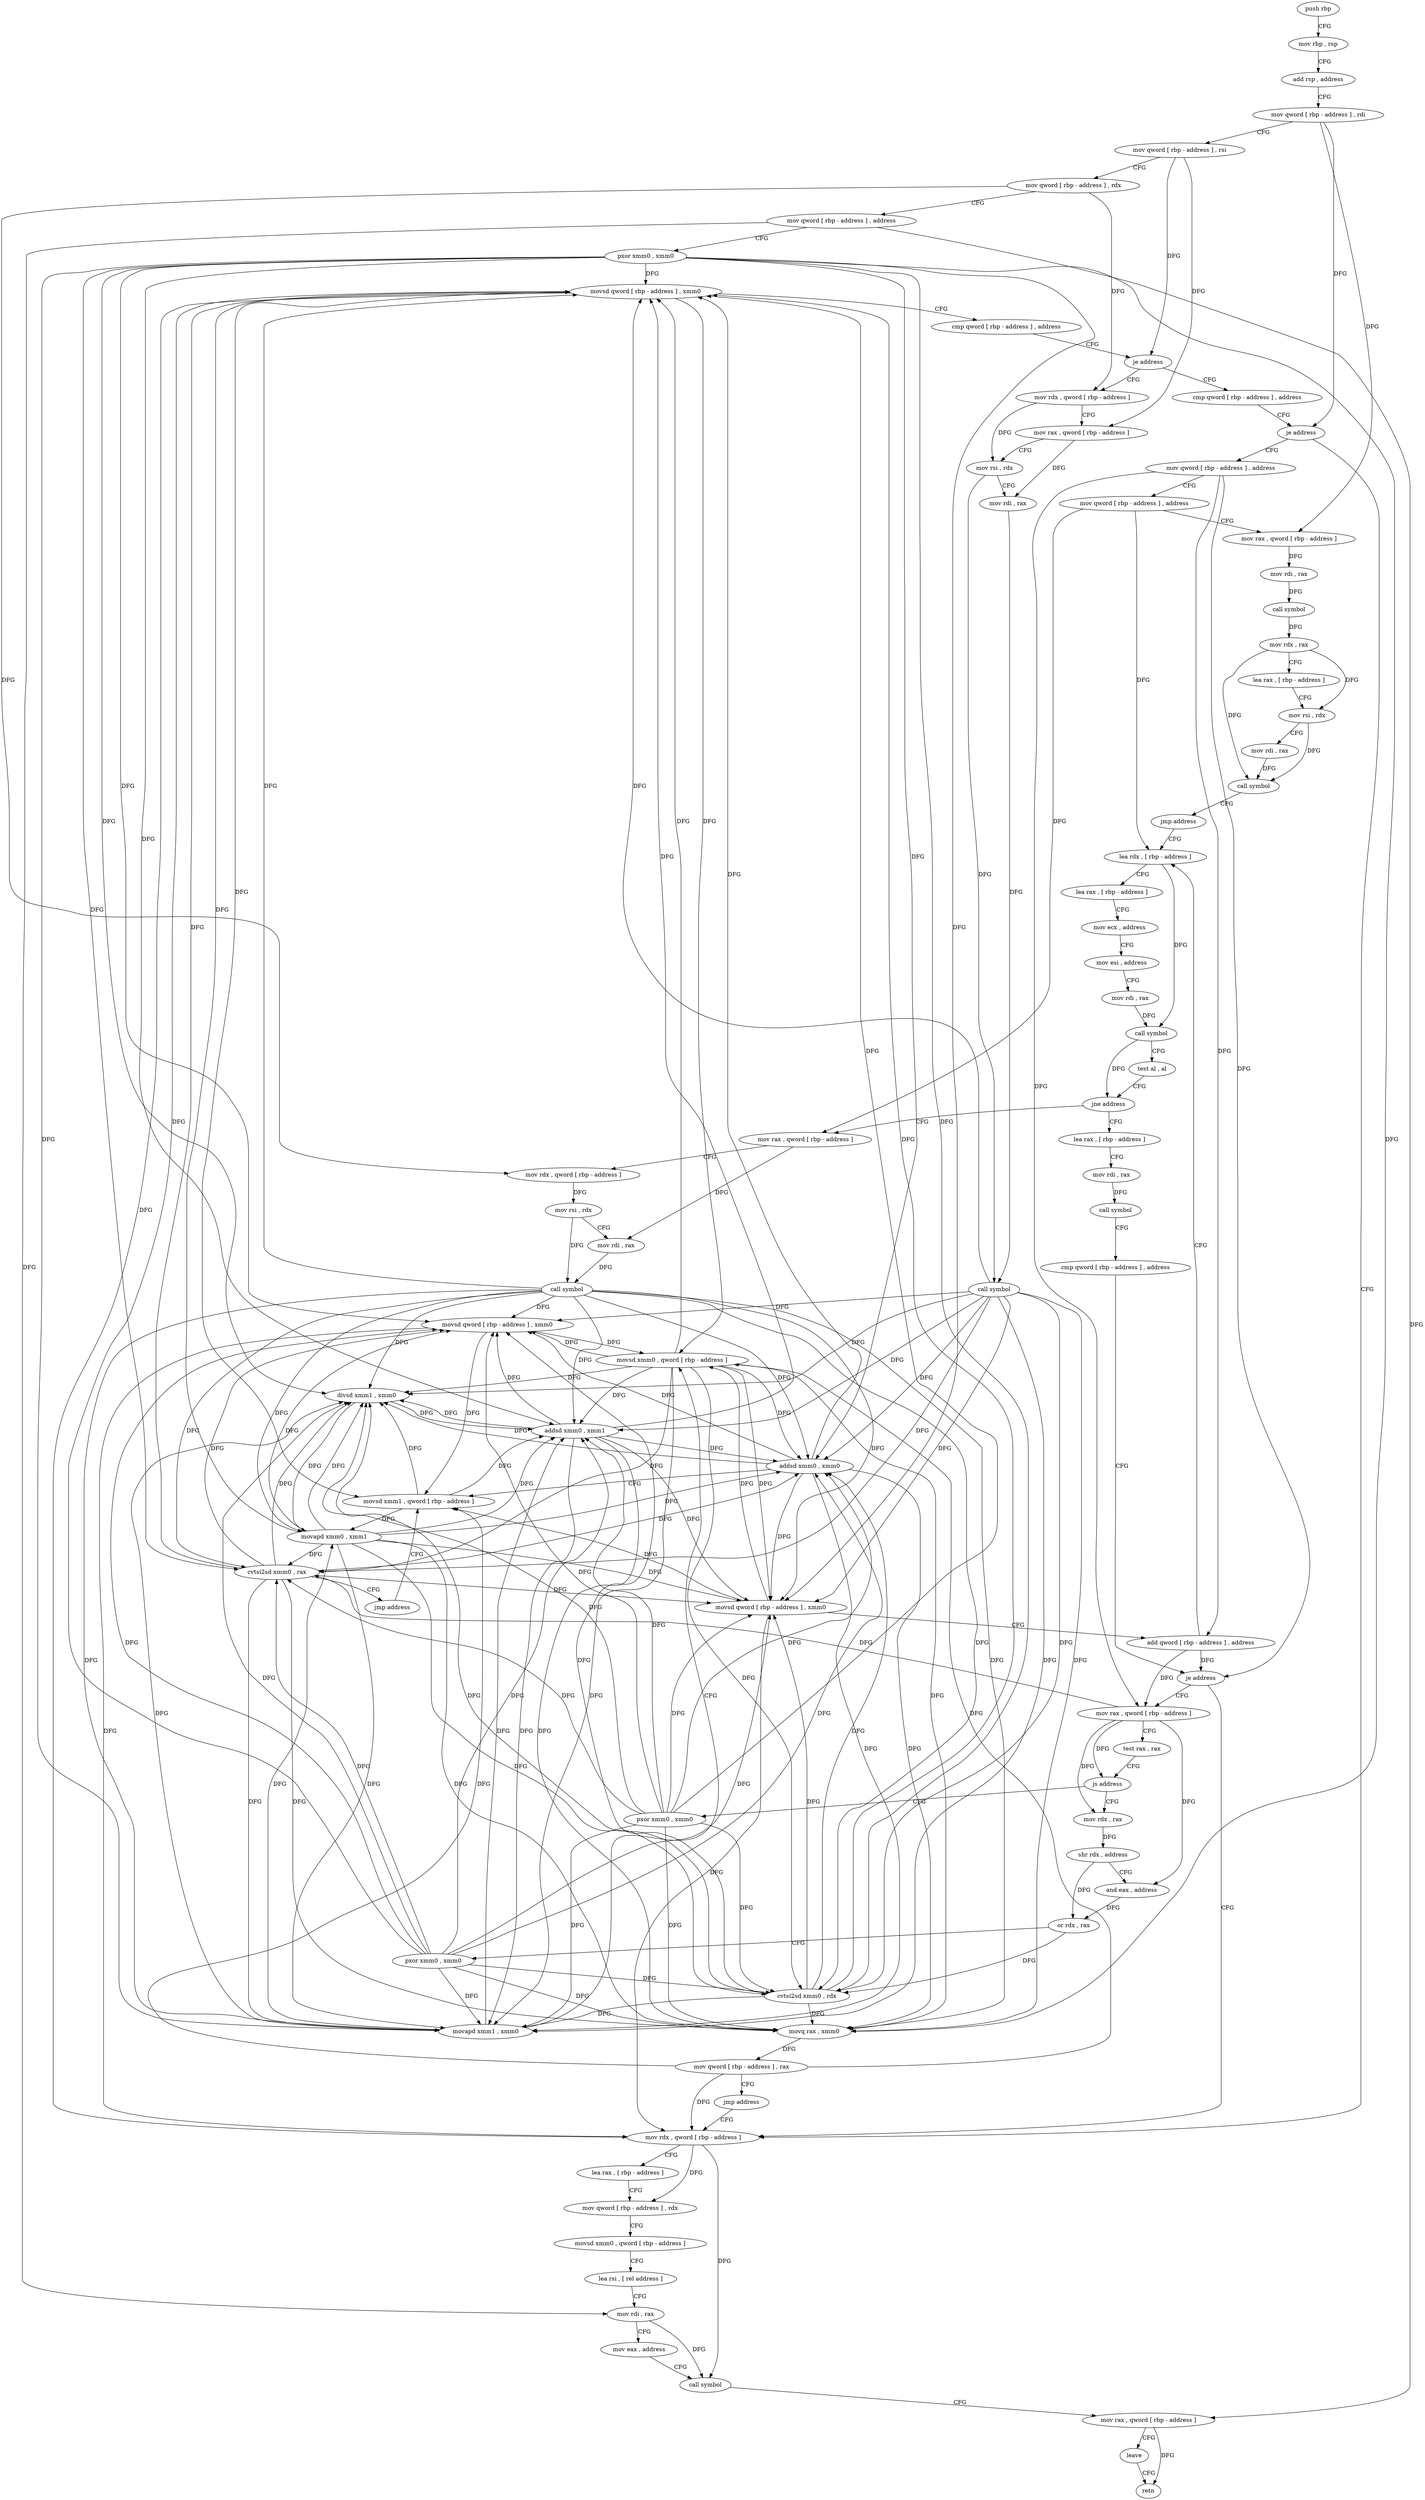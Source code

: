 digraph "func" {
"188652" [label = "push rbp" ]
"188653" [label = "mov rbp , rsp" ]
"188656" [label = "add rsp , address" ]
"188660" [label = "mov qword [ rbp - address ] , rdi" ]
"188664" [label = "mov qword [ rbp - address ] , rsi" ]
"188668" [label = "mov qword [ rbp - address ] , rdx" ]
"188672" [label = "mov qword [ rbp - address ] , address" ]
"188680" [label = "pxor xmm0 , xmm0" ]
"188684" [label = "movsd qword [ rbp - address ] , xmm0" ]
"188689" [label = "cmp qword [ rbp - address ] , address" ]
"188694" [label = "je address" ]
"188729" [label = "cmp qword [ rbp - address ] , address" ]
"188696" [label = "mov rdx , qword [ rbp - address ]" ]
"188734" [label = "je address" ]
"188942" [label = "mov rdx , qword [ rbp - address ]" ]
"188740" [label = "mov qword [ rbp - address ] , address" ]
"188700" [label = "mov rax , qword [ rbp - address ]" ]
"188704" [label = "mov rsi , rdx" ]
"188707" [label = "mov rdi , rax" ]
"188710" [label = "call symbol" ]
"188715" [label = "movq rax , xmm0" ]
"188720" [label = "mov qword [ rbp - address ] , rax" ]
"188724" [label = "jmp address" ]
"188946" [label = "lea rax , [ rbp - address ]" ]
"188950" [label = "mov qword [ rbp - address ] , rdx" ]
"188954" [label = "movsd xmm0 , qword [ rbp - address ]" ]
"188959" [label = "lea rsi , [ rel address ]" ]
"188966" [label = "mov rdi , rax" ]
"188969" [label = "mov eax , address" ]
"188974" [label = "call symbol" ]
"188979" [label = "mov rax , qword [ rbp - address ]" ]
"188983" [label = "leave" ]
"188984" [label = "retn" ]
"188748" [label = "mov qword [ rbp - address ] , address" ]
"188756" [label = "mov rax , qword [ rbp - address ]" ]
"188760" [label = "mov rdi , rax" ]
"188763" [label = "call symbol" ]
"188768" [label = "mov rdx , rax" ]
"188771" [label = "lea rax , [ rbp - address ]" ]
"188775" [label = "mov rsi , rdx" ]
"188778" [label = "mov rdi , rax" ]
"188781" [label = "call symbol" ]
"188786" [label = "jmp address" ]
"188830" [label = "lea rdx , [ rbp - address ]" ]
"188834" [label = "lea rax , [ rbp - address ]" ]
"188838" [label = "mov ecx , address" ]
"188843" [label = "mov esi , address" ]
"188848" [label = "mov rdi , rax" ]
"188851" [label = "call symbol" ]
"188856" [label = "test al , al" ]
"188858" [label = "jne address" ]
"188788" [label = "mov rax , qword [ rbp - address ]" ]
"188860" [label = "lea rax , [ rbp - address ]" ]
"188792" [label = "mov rdx , qword [ rbp - address ]" ]
"188796" [label = "mov rsi , rdx" ]
"188799" [label = "mov rdi , rax" ]
"188802" [label = "call symbol" ]
"188807" [label = "movapd xmm1 , xmm0" ]
"188811" [label = "movsd xmm0 , qword [ rbp - address ]" ]
"188816" [label = "addsd xmm0 , xmm1" ]
"188820" [label = "movsd qword [ rbp - address ] , xmm0" ]
"188825" [label = "add qword [ rbp - address ] , address" ]
"188864" [label = "mov rdi , rax" ]
"188867" [label = "call symbol" ]
"188872" [label = "cmp qword [ rbp - address ] , address" ]
"188877" [label = "je address" ]
"188879" [label = "mov rax , qword [ rbp - address ]" ]
"188883" [label = "test rax , rax" ]
"188886" [label = "js address" ]
"188899" [label = "mov rdx , rax" ]
"188888" [label = "pxor xmm0 , xmm0" ]
"188902" [label = "shr rdx , address" ]
"188905" [label = "and eax , address" ]
"188908" [label = "or rdx , rax" ]
"188911" [label = "pxor xmm0 , xmm0" ]
"188915" [label = "cvtsi2sd xmm0 , rdx" ]
"188920" [label = "addsd xmm0 , xmm0" ]
"188924" [label = "movsd xmm1 , qword [ rbp - address ]" ]
"188892" [label = "cvtsi2sd xmm0 , rax" ]
"188897" [label = "jmp address" ]
"188929" [label = "divsd xmm1 , xmm0" ]
"188933" [label = "movapd xmm0 , xmm1" ]
"188937" [label = "movsd qword [ rbp - address ] , xmm0" ]
"188652" -> "188653" [ label = "CFG" ]
"188653" -> "188656" [ label = "CFG" ]
"188656" -> "188660" [ label = "CFG" ]
"188660" -> "188664" [ label = "CFG" ]
"188660" -> "188734" [ label = "DFG" ]
"188660" -> "188756" [ label = "DFG" ]
"188664" -> "188668" [ label = "CFG" ]
"188664" -> "188694" [ label = "DFG" ]
"188664" -> "188700" [ label = "DFG" ]
"188668" -> "188672" [ label = "CFG" ]
"188668" -> "188696" [ label = "DFG" ]
"188668" -> "188792" [ label = "DFG" ]
"188672" -> "188680" [ label = "CFG" ]
"188672" -> "188979" [ label = "DFG" ]
"188672" -> "188966" [ label = "DFG" ]
"188680" -> "188684" [ label = "DFG" ]
"188680" -> "188715" [ label = "DFG" ]
"188680" -> "188807" [ label = "DFG" ]
"188680" -> "188816" [ label = "DFG" ]
"188680" -> "188820" [ label = "DFG" ]
"188680" -> "188915" [ label = "DFG" ]
"188680" -> "188920" [ label = "DFG" ]
"188680" -> "188892" [ label = "DFG" ]
"188680" -> "188929" [ label = "DFG" ]
"188680" -> "188937" [ label = "DFG" ]
"188684" -> "188689" [ label = "CFG" ]
"188684" -> "188942" [ label = "DFG" ]
"188684" -> "188811" [ label = "DFG" ]
"188684" -> "188924" [ label = "DFG" ]
"188689" -> "188694" [ label = "CFG" ]
"188694" -> "188729" [ label = "CFG" ]
"188694" -> "188696" [ label = "CFG" ]
"188729" -> "188734" [ label = "CFG" ]
"188696" -> "188700" [ label = "CFG" ]
"188696" -> "188704" [ label = "DFG" ]
"188734" -> "188942" [ label = "CFG" ]
"188734" -> "188740" [ label = "CFG" ]
"188942" -> "188946" [ label = "CFG" ]
"188942" -> "188950" [ label = "DFG" ]
"188942" -> "188974" [ label = "DFG" ]
"188740" -> "188748" [ label = "CFG" ]
"188740" -> "188825" [ label = "DFG" ]
"188740" -> "188877" [ label = "DFG" ]
"188740" -> "188879" [ label = "DFG" ]
"188700" -> "188704" [ label = "CFG" ]
"188700" -> "188707" [ label = "DFG" ]
"188704" -> "188707" [ label = "CFG" ]
"188704" -> "188710" [ label = "DFG" ]
"188707" -> "188710" [ label = "DFG" ]
"188710" -> "188715" [ label = "DFG" ]
"188710" -> "188684" [ label = "DFG" ]
"188710" -> "188807" [ label = "DFG" ]
"188710" -> "188816" [ label = "DFG" ]
"188710" -> "188820" [ label = "DFG" ]
"188710" -> "188915" [ label = "DFG" ]
"188710" -> "188920" [ label = "DFG" ]
"188710" -> "188892" [ label = "DFG" ]
"188710" -> "188929" [ label = "DFG" ]
"188710" -> "188937" [ label = "DFG" ]
"188715" -> "188720" [ label = "DFG" ]
"188720" -> "188724" [ label = "CFG" ]
"188720" -> "188942" [ label = "DFG" ]
"188720" -> "188811" [ label = "DFG" ]
"188720" -> "188924" [ label = "DFG" ]
"188724" -> "188942" [ label = "CFG" ]
"188946" -> "188950" [ label = "CFG" ]
"188950" -> "188954" [ label = "CFG" ]
"188954" -> "188959" [ label = "CFG" ]
"188959" -> "188966" [ label = "CFG" ]
"188966" -> "188969" [ label = "CFG" ]
"188966" -> "188974" [ label = "DFG" ]
"188969" -> "188974" [ label = "CFG" ]
"188974" -> "188979" [ label = "CFG" ]
"188979" -> "188983" [ label = "CFG" ]
"188979" -> "188984" [ label = "DFG" ]
"188983" -> "188984" [ label = "CFG" ]
"188748" -> "188756" [ label = "CFG" ]
"188748" -> "188788" [ label = "DFG" ]
"188748" -> "188830" [ label = "DFG" ]
"188756" -> "188760" [ label = "DFG" ]
"188760" -> "188763" [ label = "DFG" ]
"188763" -> "188768" [ label = "DFG" ]
"188768" -> "188771" [ label = "CFG" ]
"188768" -> "188775" [ label = "DFG" ]
"188768" -> "188781" [ label = "DFG" ]
"188771" -> "188775" [ label = "CFG" ]
"188775" -> "188778" [ label = "CFG" ]
"188775" -> "188781" [ label = "DFG" ]
"188778" -> "188781" [ label = "DFG" ]
"188781" -> "188786" [ label = "CFG" ]
"188786" -> "188830" [ label = "CFG" ]
"188830" -> "188834" [ label = "CFG" ]
"188830" -> "188851" [ label = "DFG" ]
"188834" -> "188838" [ label = "CFG" ]
"188838" -> "188843" [ label = "CFG" ]
"188843" -> "188848" [ label = "CFG" ]
"188848" -> "188851" [ label = "DFG" ]
"188851" -> "188856" [ label = "CFG" ]
"188851" -> "188858" [ label = "DFG" ]
"188856" -> "188858" [ label = "CFG" ]
"188858" -> "188788" [ label = "CFG" ]
"188858" -> "188860" [ label = "CFG" ]
"188788" -> "188792" [ label = "CFG" ]
"188788" -> "188799" [ label = "DFG" ]
"188860" -> "188864" [ label = "CFG" ]
"188792" -> "188796" [ label = "DFG" ]
"188796" -> "188799" [ label = "CFG" ]
"188796" -> "188802" [ label = "DFG" ]
"188799" -> "188802" [ label = "DFG" ]
"188802" -> "188807" [ label = "DFG" ]
"188802" -> "188684" [ label = "DFG" ]
"188802" -> "188715" [ label = "DFG" ]
"188802" -> "188816" [ label = "DFG" ]
"188802" -> "188820" [ label = "DFG" ]
"188802" -> "188915" [ label = "DFG" ]
"188802" -> "188920" [ label = "DFG" ]
"188802" -> "188892" [ label = "DFG" ]
"188802" -> "188929" [ label = "DFG" ]
"188802" -> "188937" [ label = "DFG" ]
"188802" -> "188933" [ label = "DFG" ]
"188807" -> "188811" [ label = "CFG" ]
"188807" -> "188816" [ label = "DFG" ]
"188807" -> "188929" [ label = "DFG" ]
"188807" -> "188933" [ label = "DFG" ]
"188811" -> "188816" [ label = "DFG" ]
"188811" -> "188684" [ label = "DFG" ]
"188811" -> "188715" [ label = "DFG" ]
"188811" -> "188807" [ label = "DFG" ]
"188811" -> "188820" [ label = "DFG" ]
"188811" -> "188915" [ label = "DFG" ]
"188811" -> "188920" [ label = "DFG" ]
"188811" -> "188892" [ label = "DFG" ]
"188811" -> "188929" [ label = "DFG" ]
"188811" -> "188937" [ label = "DFG" ]
"188816" -> "188820" [ label = "DFG" ]
"188816" -> "188684" [ label = "DFG" ]
"188816" -> "188715" [ label = "DFG" ]
"188816" -> "188807" [ label = "DFG" ]
"188816" -> "188920" [ label = "DFG" ]
"188816" -> "188929" [ label = "DFG" ]
"188816" -> "188937" [ label = "DFG" ]
"188820" -> "188825" [ label = "CFG" ]
"188820" -> "188942" [ label = "DFG" ]
"188820" -> "188811" [ label = "DFG" ]
"188820" -> "188924" [ label = "DFG" ]
"188825" -> "188830" [ label = "CFG" ]
"188825" -> "188877" [ label = "DFG" ]
"188825" -> "188879" [ label = "DFG" ]
"188864" -> "188867" [ label = "DFG" ]
"188867" -> "188872" [ label = "CFG" ]
"188872" -> "188877" [ label = "CFG" ]
"188877" -> "188942" [ label = "CFG" ]
"188877" -> "188879" [ label = "CFG" ]
"188879" -> "188883" [ label = "CFG" ]
"188879" -> "188886" [ label = "DFG" ]
"188879" -> "188899" [ label = "DFG" ]
"188879" -> "188905" [ label = "DFG" ]
"188879" -> "188892" [ label = "DFG" ]
"188883" -> "188886" [ label = "CFG" ]
"188886" -> "188899" [ label = "CFG" ]
"188886" -> "188888" [ label = "CFG" ]
"188899" -> "188902" [ label = "DFG" ]
"188888" -> "188892" [ label = "DFG" ]
"188888" -> "188684" [ label = "DFG" ]
"188888" -> "188715" [ label = "DFG" ]
"188888" -> "188807" [ label = "DFG" ]
"188888" -> "188820" [ label = "DFG" ]
"188888" -> "188920" [ label = "DFG" ]
"188888" -> "188816" [ label = "DFG" ]
"188888" -> "188915" [ label = "DFG" ]
"188888" -> "188929" [ label = "DFG" ]
"188888" -> "188937" [ label = "DFG" ]
"188902" -> "188905" [ label = "CFG" ]
"188902" -> "188908" [ label = "DFG" ]
"188905" -> "188908" [ label = "DFG" ]
"188908" -> "188911" [ label = "CFG" ]
"188908" -> "188915" [ label = "DFG" ]
"188911" -> "188915" [ label = "DFG" ]
"188911" -> "188684" [ label = "DFG" ]
"188911" -> "188715" [ label = "DFG" ]
"188911" -> "188807" [ label = "DFG" ]
"188911" -> "188820" [ label = "DFG" ]
"188911" -> "188816" [ label = "DFG" ]
"188911" -> "188920" [ label = "DFG" ]
"188911" -> "188892" [ label = "DFG" ]
"188911" -> "188929" [ label = "DFG" ]
"188911" -> "188937" [ label = "DFG" ]
"188915" -> "188920" [ label = "DFG" ]
"188915" -> "188684" [ label = "DFG" ]
"188915" -> "188715" [ label = "DFG" ]
"188915" -> "188807" [ label = "DFG" ]
"188915" -> "188820" [ label = "DFG" ]
"188915" -> "188929" [ label = "DFG" ]
"188915" -> "188937" [ label = "DFG" ]
"188920" -> "188924" [ label = "CFG" ]
"188920" -> "188684" [ label = "DFG" ]
"188920" -> "188715" [ label = "DFG" ]
"188920" -> "188807" [ label = "DFG" ]
"188920" -> "188820" [ label = "DFG" ]
"188920" -> "188929" [ label = "DFG" ]
"188920" -> "188937" [ label = "DFG" ]
"188924" -> "188929" [ label = "DFG" ]
"188924" -> "188816" [ label = "DFG" ]
"188924" -> "188933" [ label = "DFG" ]
"188892" -> "188897" [ label = "CFG" ]
"188892" -> "188684" [ label = "DFG" ]
"188892" -> "188715" [ label = "DFG" ]
"188892" -> "188807" [ label = "DFG" ]
"188892" -> "188820" [ label = "DFG" ]
"188892" -> "188920" [ label = "DFG" ]
"188892" -> "188929" [ label = "DFG" ]
"188892" -> "188937" [ label = "DFG" ]
"188897" -> "188924" [ label = "CFG" ]
"188929" -> "188933" [ label = "DFG" ]
"188929" -> "188816" [ label = "DFG" ]
"188933" -> "188937" [ label = "DFG" ]
"188933" -> "188684" [ label = "DFG" ]
"188933" -> "188715" [ label = "DFG" ]
"188933" -> "188807" [ label = "DFG" ]
"188933" -> "188820" [ label = "DFG" ]
"188933" -> "188920" [ label = "DFG" ]
"188933" -> "188929" [ label = "DFG" ]
"188933" -> "188816" [ label = "DFG" ]
"188933" -> "188915" [ label = "DFG" ]
"188933" -> "188892" [ label = "DFG" ]
"188937" -> "188942" [ label = "DFG" ]
"188937" -> "188811" [ label = "DFG" ]
"188937" -> "188924" [ label = "DFG" ]
}
